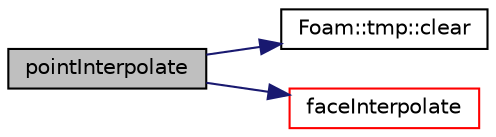 digraph "pointInterpolate"
{
  bgcolor="transparent";
  edge [fontname="Helvetica",fontsize="10",labelfontname="Helvetica",labelfontsize="10"];
  node [fontname="Helvetica",fontsize="10",shape=record];
  rankdir="LR";
  Node172 [label="pointInterpolate",height=0.2,width=0.4,color="black", fillcolor="grey75", style="filled", fontcolor="black"];
  Node172 -> Node173 [color="midnightblue",fontsize="10",style="solid",fontname="Helvetica"];
  Node173 [label="Foam::tmp::clear",height=0.2,width=0.4,color="black",URL="$a27077.html#adf1d9633e64d0de6a36e0af17ccd8163",tooltip="If object pointer points to valid object: "];
  Node172 -> Node174 [color="midnightblue",fontsize="10",style="solid",fontname="Helvetica"];
  Node174 [label="faceInterpolate",height=0.2,width=0.4,color="red",URL="$a27877.html#aa7db4f04870a42888699044f03ff0306",tooltip="Interpolate face field. "];
}
